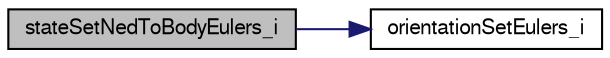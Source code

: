 digraph "stateSetNedToBodyEulers_i"
{
  edge [fontname="FreeSans",fontsize="10",labelfontname="FreeSans",labelfontsize="10"];
  node [fontname="FreeSans",fontsize="10",shape=record];
  rankdir="LR";
  Node1 [label="stateSetNedToBodyEulers_i",height=0.2,width=0.4,color="black", fillcolor="grey75", style="filled", fontcolor="black"];
  Node1 -> Node2 [color="midnightblue",fontsize="10",style="solid",fontname="FreeSans"];
  Node2 [label="orientationSetEulers_i",height=0.2,width=0.4,color="black", fillcolor="white", style="filled",URL="$group__math__orientation__representation.html#gaa4f947a03eec17840ac5e6157b12a01f",tooltip="Set vehicle body attitude from euler angles (int). "];
}
